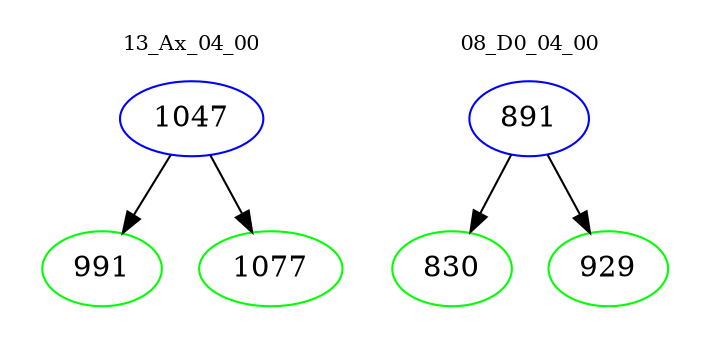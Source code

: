 digraph{
subgraph cluster_0 {
color = white
label = "13_Ax_04_00";
fontsize=10;
T0_1047 [label="1047", color="blue"]
T0_1047 -> T0_991 [color="black"]
T0_991 [label="991", color="green"]
T0_1047 -> T0_1077 [color="black"]
T0_1077 [label="1077", color="green"]
}
subgraph cluster_1 {
color = white
label = "08_D0_04_00";
fontsize=10;
T1_891 [label="891", color="blue"]
T1_891 -> T1_830 [color="black"]
T1_830 [label="830", color="green"]
T1_891 -> T1_929 [color="black"]
T1_929 [label="929", color="green"]
}
}

